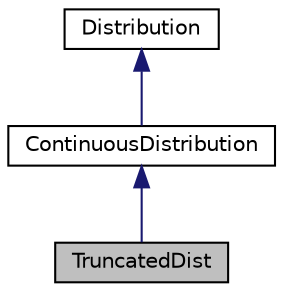 digraph "TruncatedDist"
{
 // INTERACTIVE_SVG=YES
  bgcolor="transparent";
  edge [fontname="Helvetica",fontsize="10",labelfontname="Helvetica",labelfontsize="10"];
  node [fontname="Helvetica",fontsize="10",shape=record];
  Node0 [label="TruncatedDist",height=0.2,width=0.4,color="black", fillcolor="grey75", style="filled", fontcolor="black"];
  Node1 -> Node0 [dir="back",color="midnightblue",fontsize="10",style="solid",fontname="Helvetica"];
  Node1 [label="ContinuousDistribution",height=0.2,width=0.4,color="black",URL="$d3/d71/classumontreal_1_1ssj_1_1probdist_1_1ContinuousDistribution.html",tooltip="Classes implementing continuous distributions should inherit from this base class. "];
  Node2 -> Node1 [dir="back",color="midnightblue",fontsize="10",style="solid",fontname="Helvetica"];
  Node2 [label="Distribution",height=0.2,width=0.4,color="black",URL="$d6/dd2/interfaceumontreal_1_1ssj_1_1probdist_1_1Distribution.html",tooltip="This interface should be implemented by all classes supporting discrete and continuous distributions..."];
}
